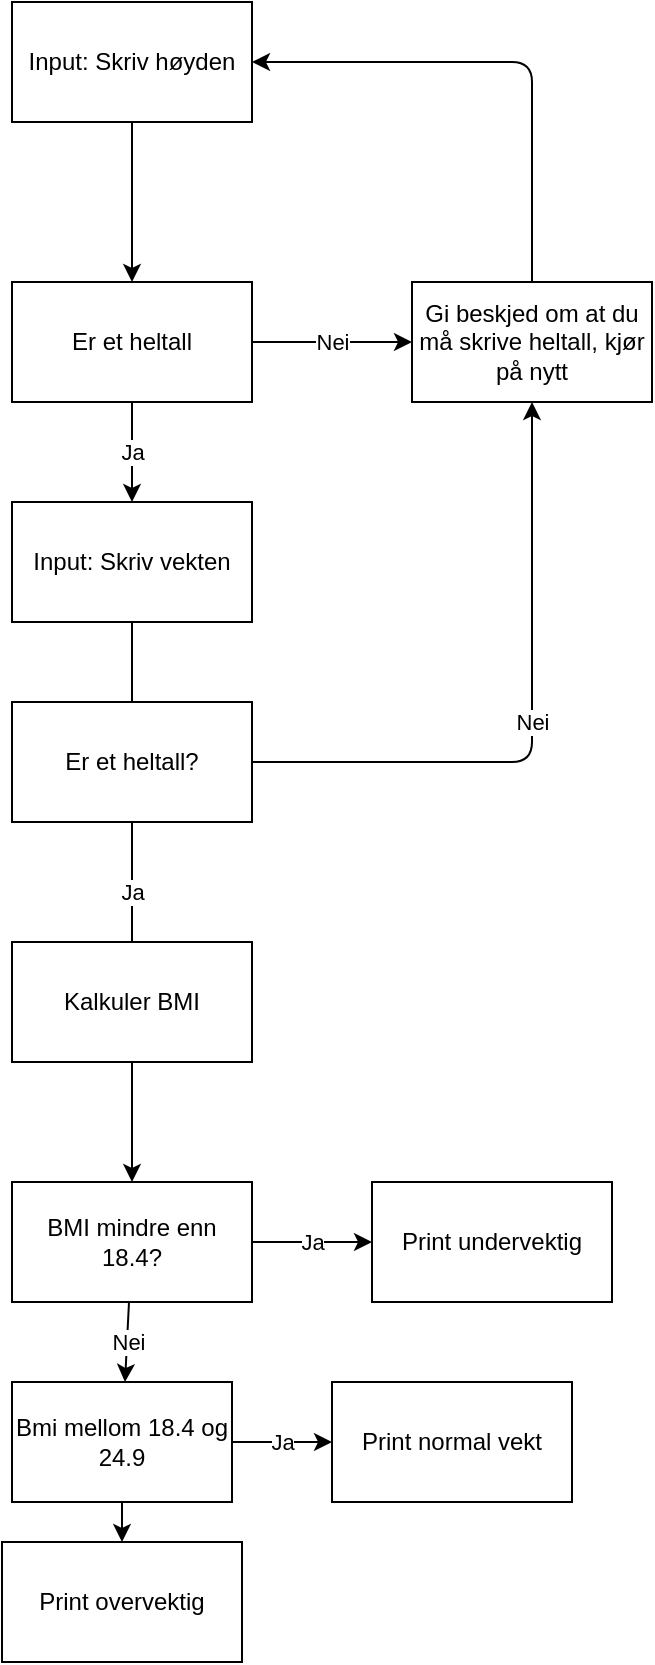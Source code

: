 <mxfile>
    <diagram id="_p4vNqktIJ5TShAPG3rh" name="Page-1">
        <mxGraphModel dx="706" dy="392" grid="1" gridSize="10" guides="1" tooltips="1" connect="1" arrows="1" fold="1" page="1" pageScale="1" pageWidth="827" pageHeight="1169" math="0" shadow="0">
            <root>
                <mxCell id="0"/>
                <mxCell id="1" parent="0"/>
                <mxCell id="6" value="" style="edgeStyle=none;html=1;" edge="1" parent="1" source="3" target="5">
                    <mxGeometry relative="1" as="geometry"/>
                </mxCell>
                <mxCell id="3" value="Input: Skriv høyden" style="rounded=0;whiteSpace=wrap;html=1;" vertex="1" parent="1">
                    <mxGeometry x="340" y="210" width="120" height="60" as="geometry"/>
                </mxCell>
                <mxCell id="9" value="Nei" style="edgeStyle=none;html=1;" edge="1" parent="1" source="5" target="8">
                    <mxGeometry relative="1" as="geometry"/>
                </mxCell>
                <mxCell id="15" value="Ja" style="edgeStyle=none;html=1;" edge="1" parent="1" source="5" target="16">
                    <mxGeometry relative="1" as="geometry">
                        <mxPoint x="400" y="480" as="targetPoint"/>
                    </mxGeometry>
                </mxCell>
                <mxCell id="5" value="Er et heltall" style="rounded=0;whiteSpace=wrap;html=1;" vertex="1" parent="1">
                    <mxGeometry x="340" y="350" width="120" height="60" as="geometry"/>
                </mxCell>
                <mxCell id="10" style="edgeStyle=none;html=1;entryX=1;entryY=0.5;entryDx=0;entryDy=0;" edge="1" parent="1" source="8" target="3">
                    <mxGeometry relative="1" as="geometry">
                        <mxPoint x="400" y="300" as="targetPoint"/>
                        <Array as="points">
                            <mxPoint x="600" y="240"/>
                        </Array>
                    </mxGeometry>
                </mxCell>
                <mxCell id="8" value="Gi beskjed om at du må skrive heltall, kjør på nytt" style="rounded=0;whiteSpace=wrap;html=1;" vertex="1" parent="1">
                    <mxGeometry x="540" y="350" width="120" height="60" as="geometry"/>
                </mxCell>
                <mxCell id="18" style="edgeStyle=none;html=1;" edge="1" parent="1" source="16">
                    <mxGeometry relative="1" as="geometry">
                        <mxPoint x="400" y="580.0" as="targetPoint"/>
                    </mxGeometry>
                </mxCell>
                <mxCell id="16" value="Input: Skriv vekten" style="rounded=0;whiteSpace=wrap;html=1;" vertex="1" parent="1">
                    <mxGeometry x="340" y="460" width="120" height="60" as="geometry"/>
                </mxCell>
                <mxCell id="23" value="Nei" style="edgeStyle=none;html=1;entryX=0.5;entryY=1;entryDx=0;entryDy=0;" edge="1" parent="1" source="19" target="8">
                    <mxGeometry relative="1" as="geometry">
                        <mxPoint x="620" y="590" as="targetPoint"/>
                        <Array as="points">
                            <mxPoint x="600" y="590"/>
                        </Array>
                    </mxGeometry>
                </mxCell>
                <mxCell id="25" value="Ja" style="edgeStyle=none;html=1;" edge="1" parent="1" source="19">
                    <mxGeometry relative="1" as="geometry">
                        <mxPoint x="400" y="690" as="targetPoint"/>
                    </mxGeometry>
                </mxCell>
                <mxCell id="19" value="Er et heltall?" style="rounded=0;whiteSpace=wrap;html=1;" vertex="1" parent="1">
                    <mxGeometry x="340" y="560" width="120" height="60" as="geometry"/>
                </mxCell>
                <mxCell id="27" style="edgeStyle=none;html=1;" edge="1" parent="1" source="26" target="28">
                    <mxGeometry relative="1" as="geometry">
                        <mxPoint x="400" y="830" as="targetPoint"/>
                    </mxGeometry>
                </mxCell>
                <mxCell id="26" value="Kalkuler BMI" style="rounded=0;whiteSpace=wrap;html=1;" vertex="1" parent="1">
                    <mxGeometry x="340" y="680" width="120" height="60" as="geometry"/>
                </mxCell>
                <mxCell id="29" value="Ja" style="edgeStyle=none;html=1;" edge="1" parent="1" source="28" target="30">
                    <mxGeometry relative="1" as="geometry">
                        <mxPoint x="550" y="830" as="targetPoint"/>
                    </mxGeometry>
                </mxCell>
                <mxCell id="32" value="Nei" style="edgeStyle=none;html=1;" edge="1" parent="1" source="28" target="33">
                    <mxGeometry relative="1" as="geometry">
                        <mxPoint x="400" y="930" as="targetPoint"/>
                    </mxGeometry>
                </mxCell>
                <mxCell id="28" value="BMI mindre enn 18.4?" style="rounded=0;whiteSpace=wrap;html=1;" vertex="1" parent="1">
                    <mxGeometry x="340" y="800" width="120" height="60" as="geometry"/>
                </mxCell>
                <mxCell id="30" value="Print undervektig" style="rounded=0;whiteSpace=wrap;html=1;" vertex="1" parent="1">
                    <mxGeometry x="520" y="800" width="120" height="60" as="geometry"/>
                </mxCell>
                <mxCell id="34" value="Ja" style="edgeStyle=none;html=1;" edge="1" parent="1" source="33" target="35">
                    <mxGeometry relative="1" as="geometry">
                        <mxPoint x="560" y="930" as="targetPoint"/>
                    </mxGeometry>
                </mxCell>
                <mxCell id="36" style="edgeStyle=none;html=1;" edge="1" parent="1" source="33" target="37">
                    <mxGeometry relative="1" as="geometry">
                        <mxPoint x="395" y="1010" as="targetPoint"/>
                    </mxGeometry>
                </mxCell>
                <mxCell id="33" value="Bmi mellom 18.4 og 24.9" style="rounded=0;whiteSpace=wrap;html=1;" vertex="1" parent="1">
                    <mxGeometry x="340" y="900" width="110" height="60" as="geometry"/>
                </mxCell>
                <mxCell id="35" value="Print normal vekt" style="rounded=0;whiteSpace=wrap;html=1;" vertex="1" parent="1">
                    <mxGeometry x="500" y="900" width="120" height="60" as="geometry"/>
                </mxCell>
                <mxCell id="37" value="Print overvektig" style="rounded=0;whiteSpace=wrap;html=1;" vertex="1" parent="1">
                    <mxGeometry x="335" y="980" width="120" height="60" as="geometry"/>
                </mxCell>
            </root>
        </mxGraphModel>
    </diagram>
</mxfile>